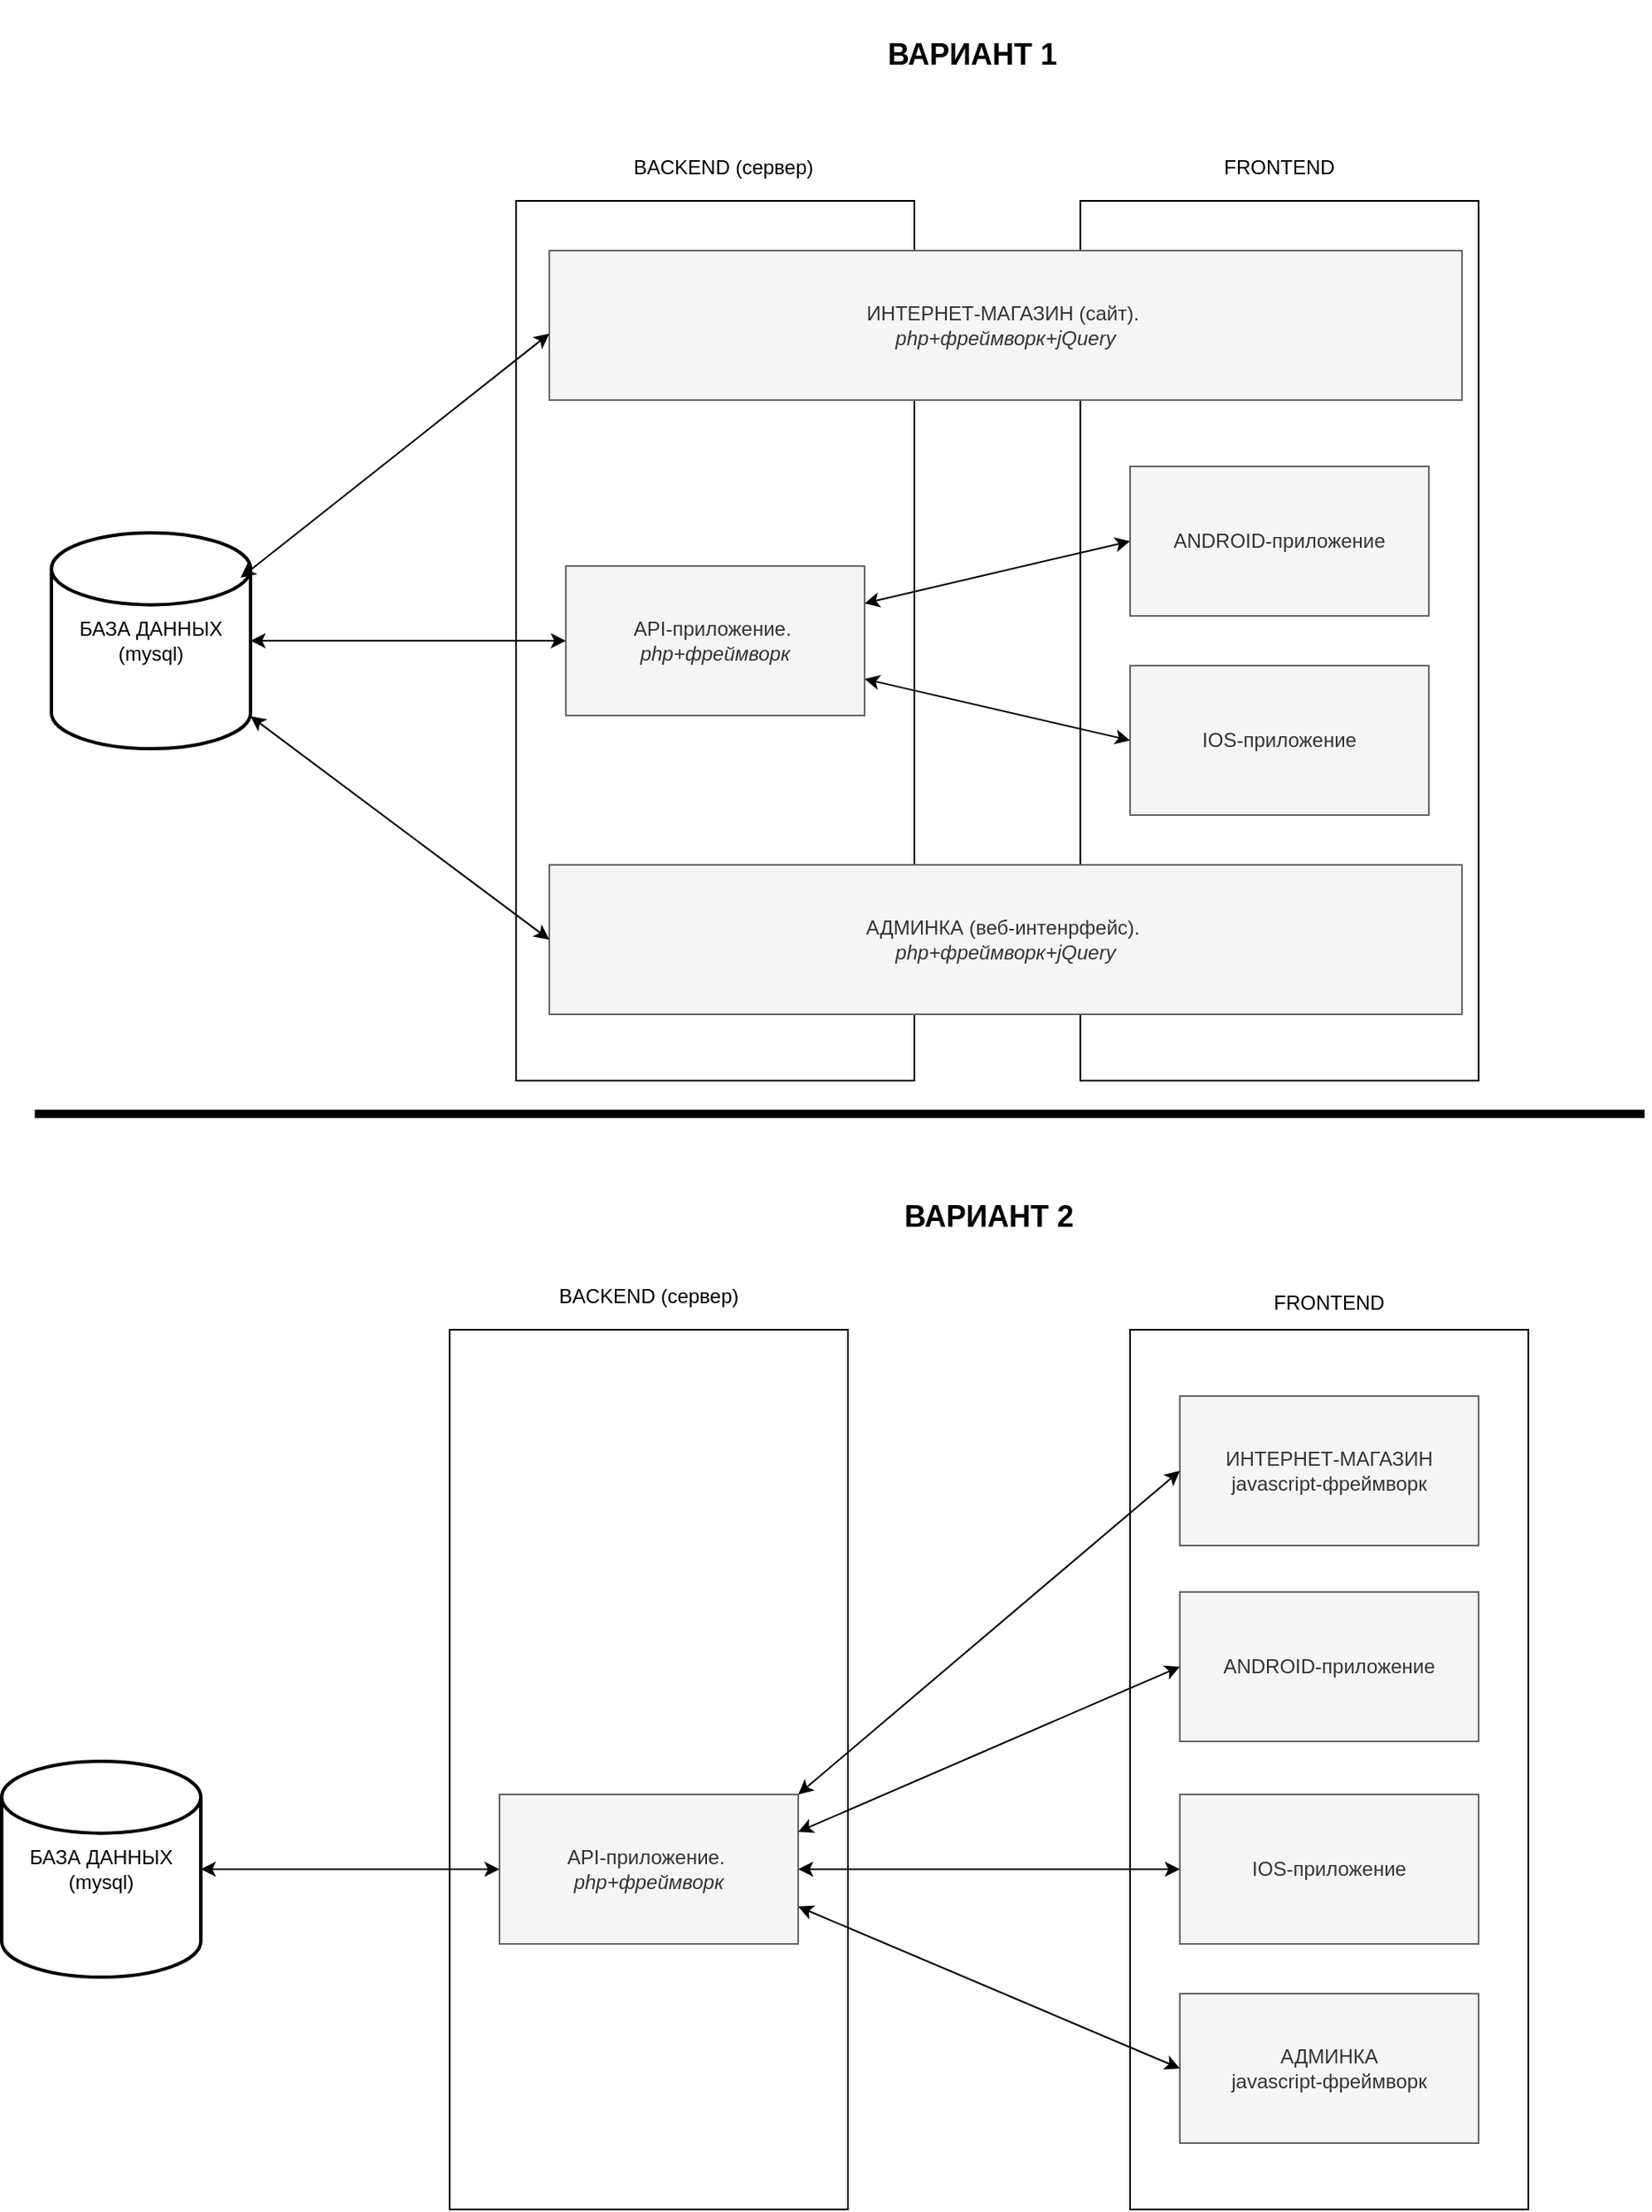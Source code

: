 <mxfile version="12.5.4" type="github"><diagram id="0c92U2X8xRN3iSV4Sb28" name="Страница 1"><mxGraphModel dx="2132" dy="642" grid="1" gridSize="10" guides="1" tooltips="1" connect="1" arrows="1" fold="1" page="1" pageScale="1" pageWidth="827" pageHeight="1169" math="0" shadow="0"><root><mxCell id="0"/><mxCell id="1" parent="0"/><mxCell id="iqtsqQwsHDAKDpAz_nH0-8" value="" style="rounded=0;whiteSpace=wrap;html=1;fillColor=none;strokeWidth=1;" vertex="1" parent="1"><mxGeometry x="80" y="120" width="240" height="530" as="geometry"/></mxCell><mxCell id="iqtsqQwsHDAKDpAz_nH0-3" value="&lt;h1&gt;&lt;font style=&quot;font-size: 18px&quot;&gt;ВАРИАНТ 1&lt;/font&gt;&lt;/h1&gt;" style="text;html=1;strokeColor=none;fillColor=none;align=center;verticalAlign=middle;whiteSpace=wrap;rounded=0;" vertex="1" parent="1"><mxGeometry x="290" y="20" width="130" height="20" as="geometry"/></mxCell><mxCell id="iqtsqQwsHDAKDpAz_nH0-6" value="БАЗА ДАННЫХ&lt;br&gt;(mysql)" style="strokeWidth=2;html=1;shape=mxgraph.flowchart.database;whiteSpace=wrap;" vertex="1" parent="1"><mxGeometry x="-200" y="320" width="120" height="130" as="geometry"/></mxCell><mxCell id="iqtsqQwsHDAKDpAz_nH0-9" value="BACKEND (сервер)" style="text;html=1;strokeColor=none;fillColor=none;align=center;verticalAlign=middle;whiteSpace=wrap;rounded=0;" vertex="1" parent="1"><mxGeometry x="130" y="90" width="150" height="20" as="geometry"/></mxCell><mxCell id="iqtsqQwsHDAKDpAz_nH0-10" value="" style="rounded=0;whiteSpace=wrap;html=1;fillColor=none;strokeWidth=1;" vertex="1" parent="1"><mxGeometry x="420" y="120" width="240" height="530" as="geometry"/></mxCell><mxCell id="iqtsqQwsHDAKDpAz_nH0-11" value="FRONTEND" style="text;html=1;strokeColor=none;fillColor=none;align=center;verticalAlign=middle;whiteSpace=wrap;rounded=0;" vertex="1" parent="1"><mxGeometry x="465" y="90" width="150" height="20" as="geometry"/></mxCell><mxCell id="iqtsqQwsHDAKDpAz_nH0-13" value="ИНТЕРНЕТ-МАГАЗИН (сайт).&amp;nbsp;&lt;br&gt;&lt;i&gt;php+фреймворк+jQuery&lt;/i&gt;" style="rounded=0;whiteSpace=wrap;html=1;strokeWidth=1;fillColor=#f5f5f5;strokeColor=#666666;fontColor=#333333;" vertex="1" parent="1"><mxGeometry x="100" y="150" width="550" height="90" as="geometry"/></mxCell><mxCell id="iqtsqQwsHDAKDpAz_nH0-16" value="АДМИНКА (веб-интенрфейс).&amp;nbsp;&lt;br&gt;&lt;i&gt;php+фреймворк+jQuery&lt;/i&gt;" style="rounded=0;whiteSpace=wrap;html=1;strokeWidth=1;fillColor=#f5f5f5;strokeColor=#666666;fontColor=#333333;" vertex="1" parent="1"><mxGeometry x="100" y="520" width="550" height="90" as="geometry"/></mxCell><mxCell id="iqtsqQwsHDAKDpAz_nH0-17" value="API-приложение.&amp;nbsp;&lt;br&gt;&lt;i&gt;php+фреймворк&lt;/i&gt;" style="rounded=0;whiteSpace=wrap;html=1;strokeWidth=1;fillColor=#f5f5f5;strokeColor=#666666;fontColor=#333333;" vertex="1" parent="1"><mxGeometry x="110" y="340" width="180" height="90" as="geometry"/></mxCell><mxCell id="iqtsqQwsHDAKDpAz_nH0-18" value="ANDROID-приложение" style="rounded=0;whiteSpace=wrap;html=1;strokeWidth=1;fillColor=#f5f5f5;strokeColor=#666666;fontColor=#333333;" vertex="1" parent="1"><mxGeometry x="450" y="280" width="180" height="90" as="geometry"/></mxCell><mxCell id="iqtsqQwsHDAKDpAz_nH0-19" value="IOS-приложение" style="rounded=0;whiteSpace=wrap;html=1;strokeWidth=1;fillColor=#f5f5f5;strokeColor=#666666;fontColor=#333333;" vertex="1" parent="1"><mxGeometry x="450" y="400" width="180" height="90" as="geometry"/></mxCell><mxCell id="iqtsqQwsHDAKDpAz_nH0-20" value="" style="endArrow=classic;startArrow=classic;html=1;entryX=0;entryY=0.5;entryDx=0;entryDy=0;exitX=1;exitY=0.25;exitDx=0;exitDy=0;" edge="1" parent="1" source="iqtsqQwsHDAKDpAz_nH0-17" target="iqtsqQwsHDAKDpAz_nH0-18"><mxGeometry width="50" height="50" relative="1" as="geometry"><mxPoint x="-140" y="720" as="sourcePoint"/><mxPoint x="-90" y="670" as="targetPoint"/></mxGeometry></mxCell><mxCell id="iqtsqQwsHDAKDpAz_nH0-21" value="" style="endArrow=classic;startArrow=classic;html=1;entryX=0;entryY=0.5;entryDx=0;entryDy=0;" edge="1" parent="1" target="iqtsqQwsHDAKDpAz_nH0-19"><mxGeometry width="50" height="50" relative="1" as="geometry"><mxPoint x="290" y="408" as="sourcePoint"/><mxPoint x="460" y="335" as="targetPoint"/></mxGeometry></mxCell><mxCell id="iqtsqQwsHDAKDpAz_nH0-22" value="" style="endArrow=classic;startArrow=classic;html=1;entryX=0;entryY=0.5;entryDx=0;entryDy=0;exitX=1;exitY=0.5;exitDx=0;exitDy=0;exitPerimeter=0;" edge="1" parent="1" source="iqtsqQwsHDAKDpAz_nH0-6" target="iqtsqQwsHDAKDpAz_nH0-17"><mxGeometry width="50" height="50" relative="1" as="geometry"><mxPoint x="-10" y="410" as="sourcePoint"/><mxPoint x="40" y="360" as="targetPoint"/></mxGeometry></mxCell><mxCell id="iqtsqQwsHDAKDpAz_nH0-23" value="" style="endArrow=classic;startArrow=classic;html=1;exitX=0.95;exitY=0.208;exitDx=0;exitDy=0;exitPerimeter=0;" edge="1" parent="1" source="iqtsqQwsHDAKDpAz_nH0-6"><mxGeometry width="50" height="50" relative="1" as="geometry"><mxPoint x="-50" y="280" as="sourcePoint"/><mxPoint x="100" y="200" as="targetPoint"/><Array as="points"><mxPoint x="100" y="200"/></Array></mxGeometry></mxCell><mxCell id="iqtsqQwsHDAKDpAz_nH0-26" value="" style="endArrow=classic;startArrow=classic;html=1;entryX=0;entryY=0.5;entryDx=0;entryDy=0;exitX=1;exitY=0.85;exitDx=0;exitDy=0;exitPerimeter=0;" edge="1" parent="1" source="iqtsqQwsHDAKDpAz_nH0-6" target="iqtsqQwsHDAKDpAz_nH0-16"><mxGeometry width="50" height="50" relative="1" as="geometry"><mxPoint x="40" y="600" as="sourcePoint"/><mxPoint x="90" y="550" as="targetPoint"/></mxGeometry></mxCell><mxCell id="iqtsqQwsHDAKDpAz_nH0-27" value="&lt;h1&gt;&lt;font style=&quot;font-size: 18px&quot;&gt;ВАРИАНТ 2&lt;/font&gt;&lt;/h1&gt;" style="text;html=1;strokeColor=none;fillColor=none;align=center;verticalAlign=middle;whiteSpace=wrap;rounded=0;" vertex="1" parent="1"><mxGeometry x="300" y="720" width="130" height="20" as="geometry"/></mxCell><mxCell id="iqtsqQwsHDAKDpAz_nH0-28" value="БАЗА ДАННЫХ&lt;br&gt;(mysql)" style="strokeWidth=2;html=1;shape=mxgraph.flowchart.database;whiteSpace=wrap;" vertex="1" parent="1"><mxGeometry x="-230" y="1060" width="120" height="130" as="geometry"/></mxCell><mxCell id="iqtsqQwsHDAKDpAz_nH0-29" value="" style="endArrow=none;html=1;strokeWidth=5;" edge="1" parent="1"><mxGeometry width="50" height="50" relative="1" as="geometry"><mxPoint x="-210" y="670" as="sourcePoint"/><mxPoint x="760" y="670" as="targetPoint"/></mxGeometry></mxCell><mxCell id="iqtsqQwsHDAKDpAz_nH0-30" value="" style="rounded=0;whiteSpace=wrap;html=1;fillColor=none;strokeWidth=1;" vertex="1" parent="1"><mxGeometry x="40" y="800" width="240" height="530" as="geometry"/></mxCell><mxCell id="iqtsqQwsHDAKDpAz_nH0-31" value="BACKEND (сервер)" style="text;html=1;strokeColor=none;fillColor=none;align=center;verticalAlign=middle;whiteSpace=wrap;rounded=0;" vertex="1" parent="1"><mxGeometry x="85" y="770" width="150" height="20" as="geometry"/></mxCell><mxCell id="iqtsqQwsHDAKDpAz_nH0-32" value="API-приложение.&amp;nbsp;&lt;br&gt;&lt;i&gt;php+фреймворк&lt;/i&gt;" style="rounded=0;whiteSpace=wrap;html=1;strokeWidth=1;fillColor=#f5f5f5;strokeColor=#666666;fontColor=#333333;" vertex="1" parent="1"><mxGeometry x="70" y="1080" width="180" height="90" as="geometry"/></mxCell><mxCell id="iqtsqQwsHDAKDpAz_nH0-33" value="" style="endArrow=classic;startArrow=classic;html=1;strokeWidth=1;entryX=0;entryY=0.5;entryDx=0;entryDy=0;exitX=1;exitY=0.5;exitDx=0;exitDy=0;exitPerimeter=0;" edge="1" parent="1" source="iqtsqQwsHDAKDpAz_nH0-28" target="iqtsqQwsHDAKDpAz_nH0-32"><mxGeometry width="50" height="50" relative="1" as="geometry"><mxPoint y="1150" as="sourcePoint"/><mxPoint x="50" y="1100" as="targetPoint"/></mxGeometry></mxCell><mxCell id="iqtsqQwsHDAKDpAz_nH0-34" value="" style="rounded=0;whiteSpace=wrap;html=1;fillColor=none;strokeWidth=1;" vertex="1" parent="1"><mxGeometry x="450" y="800" width="240" height="530" as="geometry"/></mxCell><mxCell id="iqtsqQwsHDAKDpAz_nH0-35" value="FRONTEND" style="text;html=1;strokeColor=none;fillColor=none;align=center;verticalAlign=middle;whiteSpace=wrap;rounded=0;" vertex="1" parent="1"><mxGeometry x="495" y="774" width="150" height="20" as="geometry"/></mxCell><mxCell id="iqtsqQwsHDAKDpAz_nH0-36" value="ИНТЕРНЕТ-МАГАЗИН&lt;br&gt;javascript-фреймворк" style="rounded=0;whiteSpace=wrap;html=1;strokeWidth=1;fillColor=#f5f5f5;strokeColor=#666666;fontColor=#333333;" vertex="1" parent="1"><mxGeometry x="480" y="840" width="180" height="90" as="geometry"/></mxCell><mxCell id="iqtsqQwsHDAKDpAz_nH0-37" value="ANDROID-приложение" style="rounded=0;whiteSpace=wrap;html=1;strokeWidth=1;fillColor=#f5f5f5;strokeColor=#666666;fontColor=#333333;" vertex="1" parent="1"><mxGeometry x="480" y="958" width="180" height="90" as="geometry"/></mxCell><mxCell id="iqtsqQwsHDAKDpAz_nH0-38" value="IOS-приложение" style="rounded=0;whiteSpace=wrap;html=1;strokeWidth=1;fillColor=#f5f5f5;strokeColor=#666666;fontColor=#333333;" vertex="1" parent="1"><mxGeometry x="480" y="1080" width="180" height="90" as="geometry"/></mxCell><mxCell id="iqtsqQwsHDAKDpAz_nH0-39" value="АДМИНКА&lt;br&gt;javascript-фреймворк" style="rounded=0;whiteSpace=wrap;html=1;strokeWidth=1;fillColor=#f5f5f5;strokeColor=#666666;fontColor=#333333;" vertex="1" parent="1"><mxGeometry x="480" y="1200" width="180" height="90" as="geometry"/></mxCell><mxCell id="iqtsqQwsHDAKDpAz_nH0-40" value="" style="endArrow=classic;startArrow=classic;html=1;strokeWidth=1;exitX=1;exitY=0;exitDx=0;exitDy=0;entryX=0;entryY=0.5;entryDx=0;entryDy=0;" edge="1" parent="1" source="iqtsqQwsHDAKDpAz_nH0-32" target="iqtsqQwsHDAKDpAz_nH0-36"><mxGeometry width="50" height="50" relative="1" as="geometry"><mxPoint x="420" y="920" as="sourcePoint"/><mxPoint x="470" y="870" as="targetPoint"/></mxGeometry></mxCell><mxCell id="iqtsqQwsHDAKDpAz_nH0-41" value="" style="endArrow=classic;startArrow=classic;html=1;strokeWidth=1;entryX=0;entryY=0.5;entryDx=0;entryDy=0;exitX=1;exitY=0.25;exitDx=0;exitDy=0;" edge="1" parent="1" source="iqtsqQwsHDAKDpAz_nH0-32" target="iqtsqQwsHDAKDpAz_nH0-37"><mxGeometry width="50" height="50" relative="1" as="geometry"><mxPoint x="420" y="1040" as="sourcePoint"/><mxPoint x="470" y="990" as="targetPoint"/></mxGeometry></mxCell><mxCell id="iqtsqQwsHDAKDpAz_nH0-42" value="" style="endArrow=classic;startArrow=classic;html=1;strokeWidth=1;entryX=0;entryY=0.5;entryDx=0;entryDy=0;" edge="1" parent="1" source="iqtsqQwsHDAKDpAz_nH0-32" target="iqtsqQwsHDAKDpAz_nH0-38"><mxGeometry width="50" height="50" relative="1" as="geometry"><mxPoint x="410" y="1150" as="sourcePoint"/><mxPoint x="460" y="1100" as="targetPoint"/></mxGeometry></mxCell><mxCell id="iqtsqQwsHDAKDpAz_nH0-43" value="" style="endArrow=classic;startArrow=classic;html=1;strokeWidth=1;entryX=0;entryY=0.5;entryDx=0;entryDy=0;exitX=1;exitY=0.75;exitDx=0;exitDy=0;" edge="1" parent="1" source="iqtsqQwsHDAKDpAz_nH0-32" target="iqtsqQwsHDAKDpAz_nH0-39"><mxGeometry width="50" height="50" relative="1" as="geometry"><mxPoint x="410" y="1270" as="sourcePoint"/><mxPoint x="460" y="1220" as="targetPoint"/></mxGeometry></mxCell></root></mxGraphModel></diagram></mxfile>